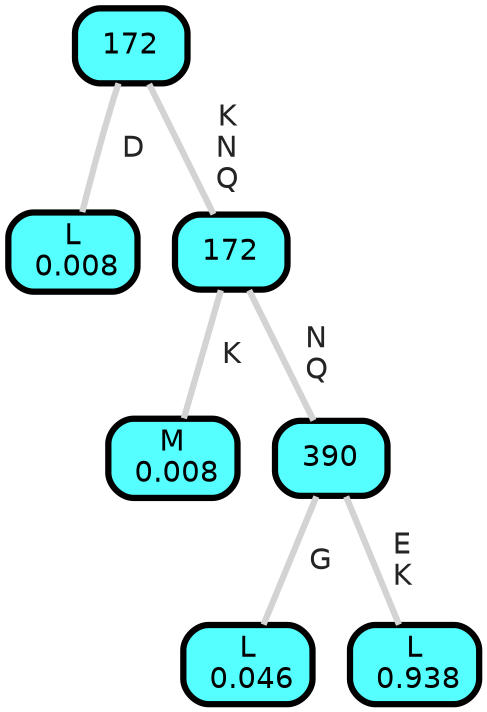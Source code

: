 graph Tree {
node [shape=box, style="filled, rounded",color="black",penwidth="3",fontcolor="black",                 fontname=helvetica] ;
graph [ranksep="0 equally", splines=straight,                 bgcolor=transparent, dpi=200] ;
edge [fontname=helvetica, fontweight=bold,fontcolor=grey14,color=lightgray] ;
0 [label="L
 0.008", fillcolor="#55ffff"] ;
1 [label="172", fillcolor="#55ffff"] ;
2 [label="M
 0.008", fillcolor="#55ffff"] ;
3 [label="172", fillcolor="#55ffff"] ;
4 [label="L
 0.046", fillcolor="#55ffff"] ;
5 [label="390", fillcolor="#55ffff"] ;
6 [label="L
 0.938", fillcolor="#55ffff"] ;
1 -- 0 [label=" D",penwidth=3] ;
1 -- 3 [label=" K\n N\n Q",penwidth=3] ;
3 -- 2 [label=" K",penwidth=3] ;
3 -- 5 [label=" N\n Q",penwidth=3] ;
5 -- 4 [label=" G",penwidth=3] ;
5 -- 6 [label=" E\n K",penwidth=3] ;
{rank = same;}}
